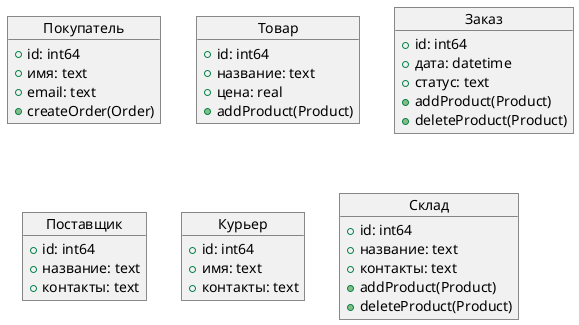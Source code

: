 @startuml
%set_variable_value("String", "text")
%set_variable_value("Integer", "int64")
!Float = "real"
!Date = "datetime"

object "Покупатель" as Customer{
    +id: Integer
    +имя: String
    +email: String
    +createOrder(Order)
} 

object "Товар" as Product{
    +id: Integer
    +название: String
    +цена: Float
    +addProduct(Product)
}

object "Заказ" as Order{
    +id: Integer
    +дата: Date
    +статус: String
    +addProduct(Product)
    +deleteProduct(Product)
}

object "Поставщик" as Provider{
    +id: Integer
    +название: String
    +контакты: String
}

object "Курьер" as Delivery{
    +id: Integer
    +имя: String
    +контакты: String
}

object "Склад" as Stock{
    +id: Integer
    +название: String
    +контакты: String
    +addProduct(Product)
    +deleteProduct(Product)
}
@enduml
